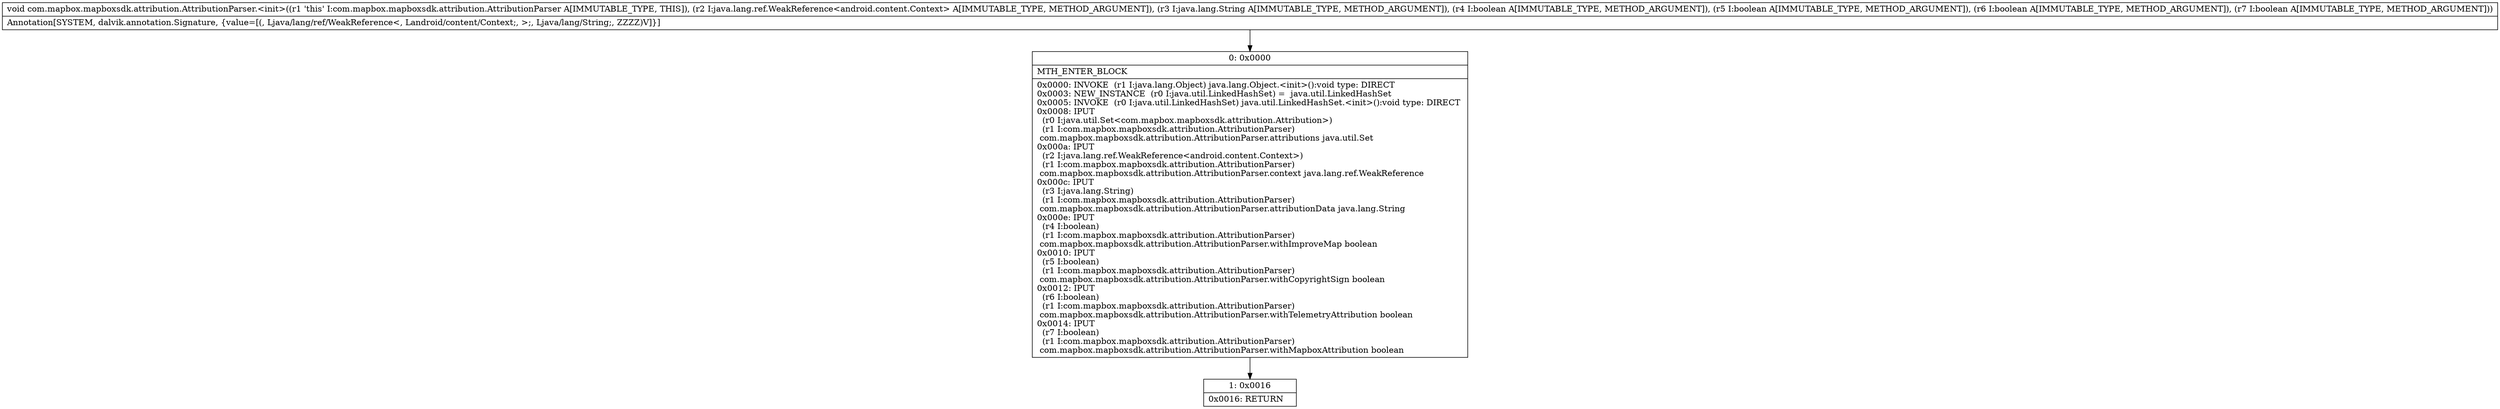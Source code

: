 digraph "CFG forcom.mapbox.mapboxsdk.attribution.AttributionParser.\<init\>(Ljava\/lang\/ref\/WeakReference;Ljava\/lang\/String;ZZZZ)V" {
Node_0 [shape=record,label="{0\:\ 0x0000|MTH_ENTER_BLOCK\l|0x0000: INVOKE  (r1 I:java.lang.Object) java.lang.Object.\<init\>():void type: DIRECT \l0x0003: NEW_INSTANCE  (r0 I:java.util.LinkedHashSet) =  java.util.LinkedHashSet \l0x0005: INVOKE  (r0 I:java.util.LinkedHashSet) java.util.LinkedHashSet.\<init\>():void type: DIRECT \l0x0008: IPUT  \l  (r0 I:java.util.Set\<com.mapbox.mapboxsdk.attribution.Attribution\>)\l  (r1 I:com.mapbox.mapboxsdk.attribution.AttributionParser)\l com.mapbox.mapboxsdk.attribution.AttributionParser.attributions java.util.Set \l0x000a: IPUT  \l  (r2 I:java.lang.ref.WeakReference\<android.content.Context\>)\l  (r1 I:com.mapbox.mapboxsdk.attribution.AttributionParser)\l com.mapbox.mapboxsdk.attribution.AttributionParser.context java.lang.ref.WeakReference \l0x000c: IPUT  \l  (r3 I:java.lang.String)\l  (r1 I:com.mapbox.mapboxsdk.attribution.AttributionParser)\l com.mapbox.mapboxsdk.attribution.AttributionParser.attributionData java.lang.String \l0x000e: IPUT  \l  (r4 I:boolean)\l  (r1 I:com.mapbox.mapboxsdk.attribution.AttributionParser)\l com.mapbox.mapboxsdk.attribution.AttributionParser.withImproveMap boolean \l0x0010: IPUT  \l  (r5 I:boolean)\l  (r1 I:com.mapbox.mapboxsdk.attribution.AttributionParser)\l com.mapbox.mapboxsdk.attribution.AttributionParser.withCopyrightSign boolean \l0x0012: IPUT  \l  (r6 I:boolean)\l  (r1 I:com.mapbox.mapboxsdk.attribution.AttributionParser)\l com.mapbox.mapboxsdk.attribution.AttributionParser.withTelemetryAttribution boolean \l0x0014: IPUT  \l  (r7 I:boolean)\l  (r1 I:com.mapbox.mapboxsdk.attribution.AttributionParser)\l com.mapbox.mapboxsdk.attribution.AttributionParser.withMapboxAttribution boolean \l}"];
Node_1 [shape=record,label="{1\:\ 0x0016|0x0016: RETURN   \l}"];
MethodNode[shape=record,label="{void com.mapbox.mapboxsdk.attribution.AttributionParser.\<init\>((r1 'this' I:com.mapbox.mapboxsdk.attribution.AttributionParser A[IMMUTABLE_TYPE, THIS]), (r2 I:java.lang.ref.WeakReference\<android.content.Context\> A[IMMUTABLE_TYPE, METHOD_ARGUMENT]), (r3 I:java.lang.String A[IMMUTABLE_TYPE, METHOD_ARGUMENT]), (r4 I:boolean A[IMMUTABLE_TYPE, METHOD_ARGUMENT]), (r5 I:boolean A[IMMUTABLE_TYPE, METHOD_ARGUMENT]), (r6 I:boolean A[IMMUTABLE_TYPE, METHOD_ARGUMENT]), (r7 I:boolean A[IMMUTABLE_TYPE, METHOD_ARGUMENT]))  | Annotation[SYSTEM, dalvik.annotation.Signature, \{value=[(, Ljava\/lang\/ref\/WeakReference\<, Landroid\/content\/Context;, \>;, Ljava\/lang\/String;, ZZZZ)V]\}]\l}"];
MethodNode -> Node_0;
Node_0 -> Node_1;
}

